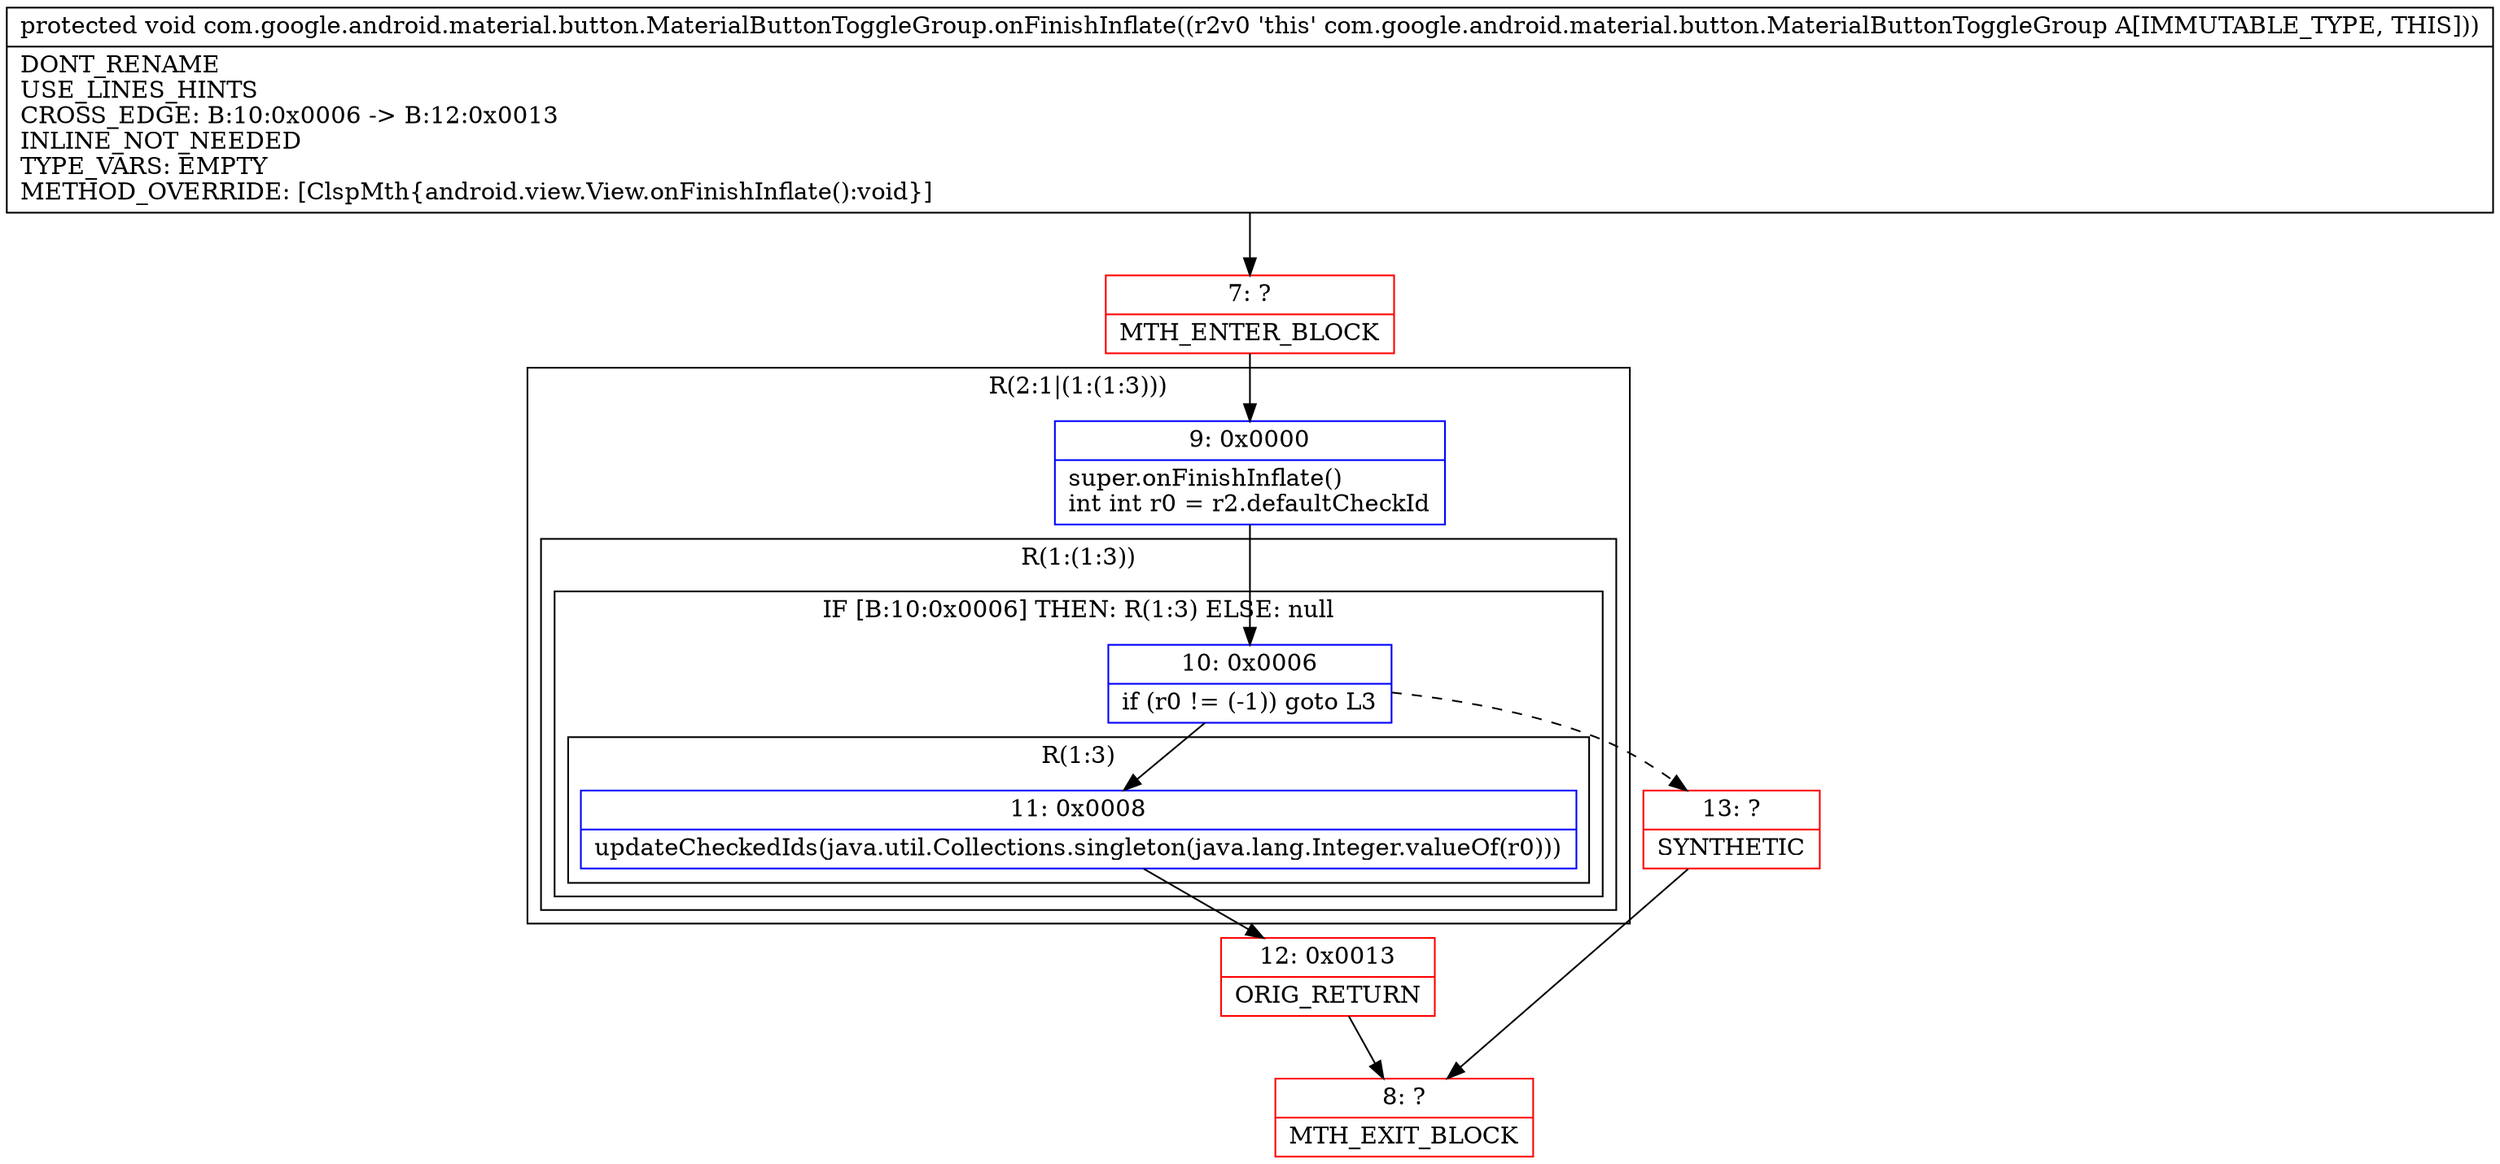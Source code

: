digraph "CFG forcom.google.android.material.button.MaterialButtonToggleGroup.onFinishInflate()V" {
subgraph cluster_Region_1764106880 {
label = "R(2:1|(1:(1:3)))";
node [shape=record,color=blue];
Node_9 [shape=record,label="{9\:\ 0x0000|super.onFinishInflate()\lint int r0 = r2.defaultCheckId\l}"];
subgraph cluster_Region_614084071 {
label = "R(1:(1:3))";
node [shape=record,color=blue];
subgraph cluster_IfRegion_964432308 {
label = "IF [B:10:0x0006] THEN: R(1:3) ELSE: null";
node [shape=record,color=blue];
Node_10 [shape=record,label="{10\:\ 0x0006|if (r0 != (\-1)) goto L3\l}"];
subgraph cluster_Region_1545482679 {
label = "R(1:3)";
node [shape=record,color=blue];
Node_11 [shape=record,label="{11\:\ 0x0008|updateCheckedIds(java.util.Collections.singleton(java.lang.Integer.valueOf(r0)))\l}"];
}
}
}
}
Node_7 [shape=record,color=red,label="{7\:\ ?|MTH_ENTER_BLOCK\l}"];
Node_12 [shape=record,color=red,label="{12\:\ 0x0013|ORIG_RETURN\l}"];
Node_8 [shape=record,color=red,label="{8\:\ ?|MTH_EXIT_BLOCK\l}"];
Node_13 [shape=record,color=red,label="{13\:\ ?|SYNTHETIC\l}"];
MethodNode[shape=record,label="{protected void com.google.android.material.button.MaterialButtonToggleGroup.onFinishInflate((r2v0 'this' com.google.android.material.button.MaterialButtonToggleGroup A[IMMUTABLE_TYPE, THIS]))  | DONT_RENAME\lUSE_LINES_HINTS\lCROSS_EDGE: B:10:0x0006 \-\> B:12:0x0013\lINLINE_NOT_NEEDED\lTYPE_VARS: EMPTY\lMETHOD_OVERRIDE: [ClspMth\{android.view.View.onFinishInflate():void\}]\l}"];
MethodNode -> Node_7;Node_9 -> Node_10;
Node_10 -> Node_11;
Node_10 -> Node_13[style=dashed];
Node_11 -> Node_12;
Node_7 -> Node_9;
Node_12 -> Node_8;
Node_13 -> Node_8;
}

